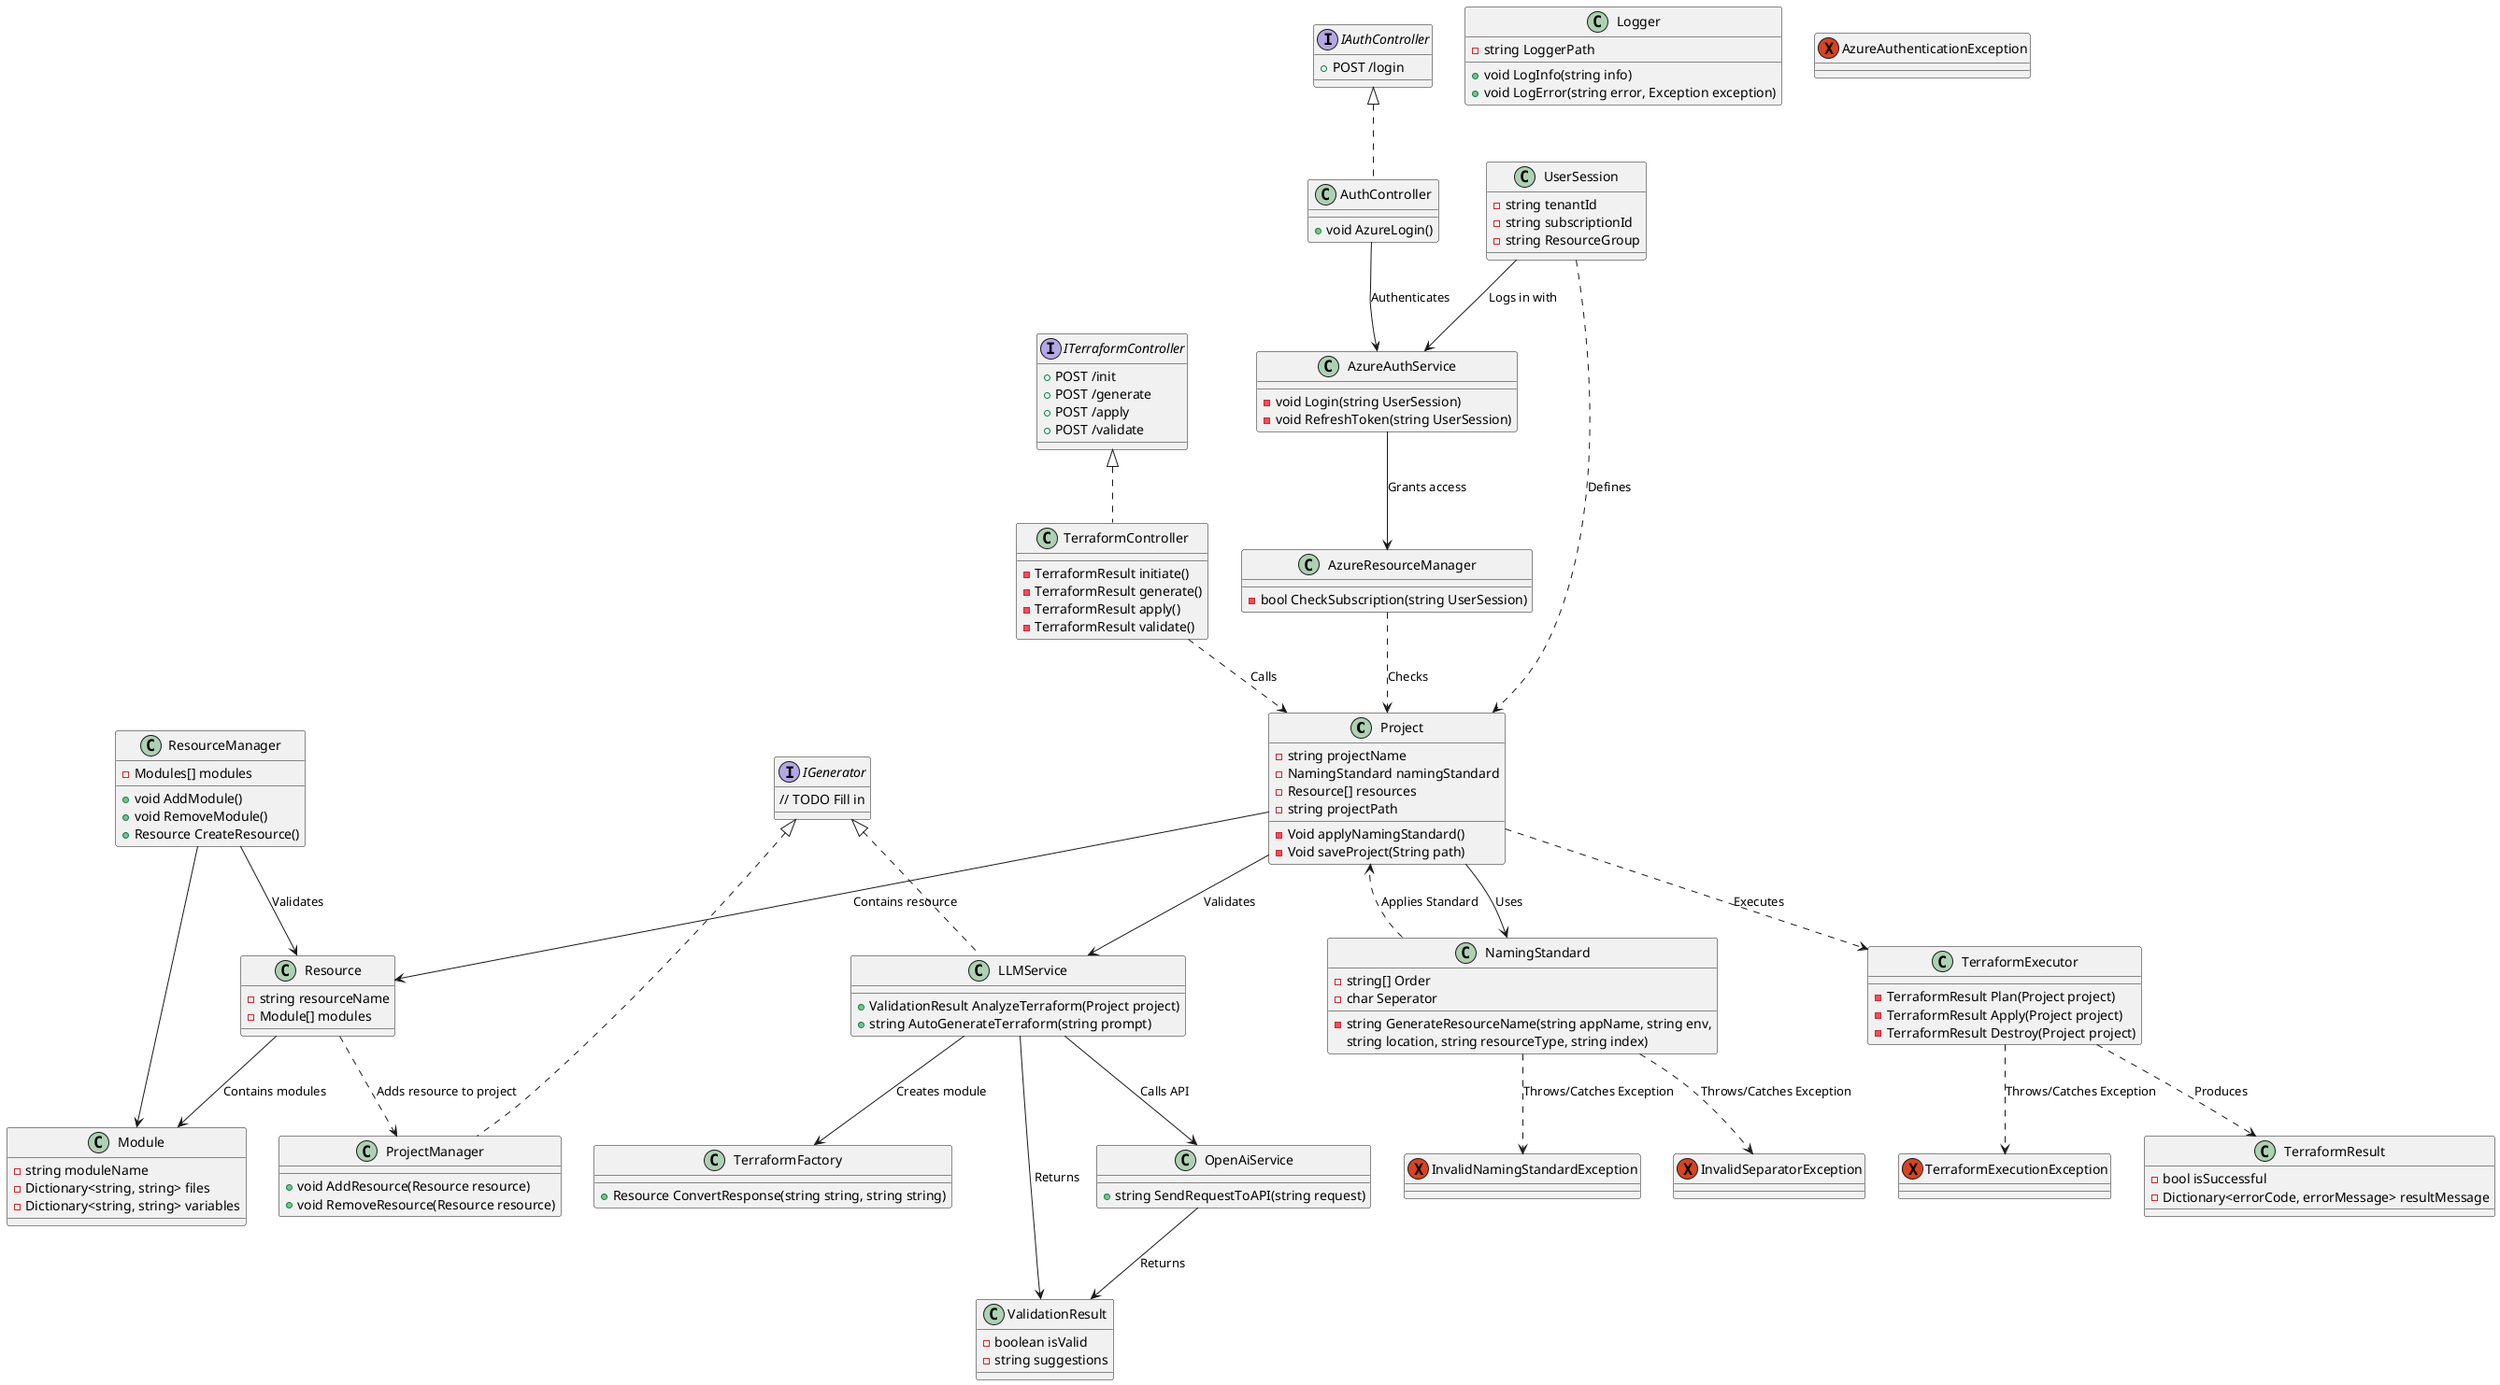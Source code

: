 @startuml
'https://plantuml.com/class-diagram

/'
    INFO     Instansvariabler:
            1) private instansvariabler skal starte med liten bokstav + camelCase
            2) public instansvariabler (properties) skal starte med Stor bokstav + PascalCase
'/

class Project {
    - string projectName
    - NamingStandard namingStandard
    - Resource[] resources
    - string projectPath
    - Void applyNamingStandard()
    - Void saveProject(String path)
}

interface IGenerator {
    // TODO Fill in
}

class NamingStandard {
    - string[] Order
    - char Seperator
    - string GenerateResourceName(string appName, string env,
          string location, string resourceType, string index)

}

class TerraformExecutor{
    - TerraformResult Plan(Project project)
    - TerraformResult Apply(Project project)
    - TerraformResult Destroy(Project project)
}

interface ITerraformController{
    +POST /init
    +POST /generate
    +POST /apply
    +POST /validate
    ' TODO: vurdere å ha med +POST /plan og +POST /init
}

class TerraformController implements ITerraformController{
    - TerraformResult initiate()
    - TerraformResult generate()
    - TerraformResult apply()
    - TerraformResult validate()
    /' TODO: vurdere om vi skal kjøre kommandoene i applikasjonen eller i temporaryFiles.
          må vurderes etter vi finner ut hvordan vi håndterer State-filer '/
}

' TODO: lag en TerraformController klasse her (da vi kun har interface nå)____

class TerraformResult{
    - bool isSuccessful
    - Dictionary<errorCode, errorMessage> resultMessage
}

class AzureResourceManager{
    - bool CheckSubscription(string UserSession)

}

class AzureAuthService{
   - void Login(string UserSession)
   - void RefreshToken(string UserSession)
}


/' TODO:     Dobbeltsjekke at dette er riktig.
            Skal det egentlig være en klasse eller er interface greit?
'/
interface IAuthController{
    + POST /login
}

class AuthController implements IAuthController{
    + void AzureLogin()
}

class UserSession{
    - string tenantId
    - string subscriptionId
    - string ResourceGroup
}


class Logger{
    - string LoggerPath
    + void LogInfo(string info)
    + void LogError(string error, Exception exception)
}

class Resource{
    - string resourceName
    - Module[] modules
}

class Module{
    - string moduleName
    - Dictionary<string, string> files
    - Dictionary<string, string> variables
}

class ProjectManager implements IGenerator{
    + void AddResource(Resource resource)
    + void RemoveResource(Resource resource)
}

class ResourceManager{
    - Modules[] modules
    + void AddModule()
    + void RemoveModule()
    + Resource CreateResource()
}

' Kun for KI-versjonen '
class LLMService implements IGenerator{
    + ValidationResult AnalyzeTerraform(Project project)
    + string AutoGenerateTerraform(string prompt)
}

class OpenAiService{
    + string SendRequestToAPI(string request)
}

' TODO: gi navn på stringene i parameteret
' skal konvertere svar fra LLM til fungerende modul/ressurs
class TerraformFactory{
    + Resource ConvertResponse(string string, string string)
}

class ValidationResult{
    - boolean isValid
    - string suggestions
}

exception       InvalidNamingStandardException
exception       InvalidSeparatorException
exception       TerraformExecutionException
exception       AzureAuthenticationException

'    TODO: skriv KOBLINGER mellom klasser/exceptions/interface under her ____
Project                     -->    Resource                         :   Contains resource
Project                     -->    NamingStandard                   :   Uses
Resource                    -->    Module                           :   Contains modules
Resource                    ..>    ProjectManager                   :   Adds resource to project
ResourceManager             -->    Module
ResourceManager             -->    Resource                         :   Validates
' Dobbeltsjekke kobling under ?
NamingStandard              ..>     Project                         :   Applies Standard
Project                     ..>     TerraformExecutor               :   Executes
TerraformExecutor           ..>     TerraformResult                 :   Produces
UserSession                 -->     AzureAuthService                :   Logs in with
AuthController              -->     AzureAuthService                :   Authenticates
AzureAuthService            -->     AzureResourceManager            :   Grants access
AzureResourceManager        ..>     Project                         :   Checks
NamingStandard              ..>     InvalidNamingStandardException  :   Throws/Catches Exception
NamingStandard              ..>     InvalidSeparatorException       :   Throws/Catches Exception
TerraformExecutor           ..>     TerraformExecutionException     :   Throws/Catches Exception

' TODO: Dobbeltsjekke alt under denne linjen
TerraformController         ..>     Project                         :   Calls
UserSession                 ..>     Project                         :   Defines
'Under er kun for LLM-versjon
Project                     -->     LLMService                      :   Validates
LLMService                  -->     TerraformFactory                :   Creates module
LLMService                  -->     OpenAiService                   :   Calls API
OpenAiService               -->     ValidationResult                :   Returns
LLMService                  -->     ValidationResult                :   Returns


@enduml